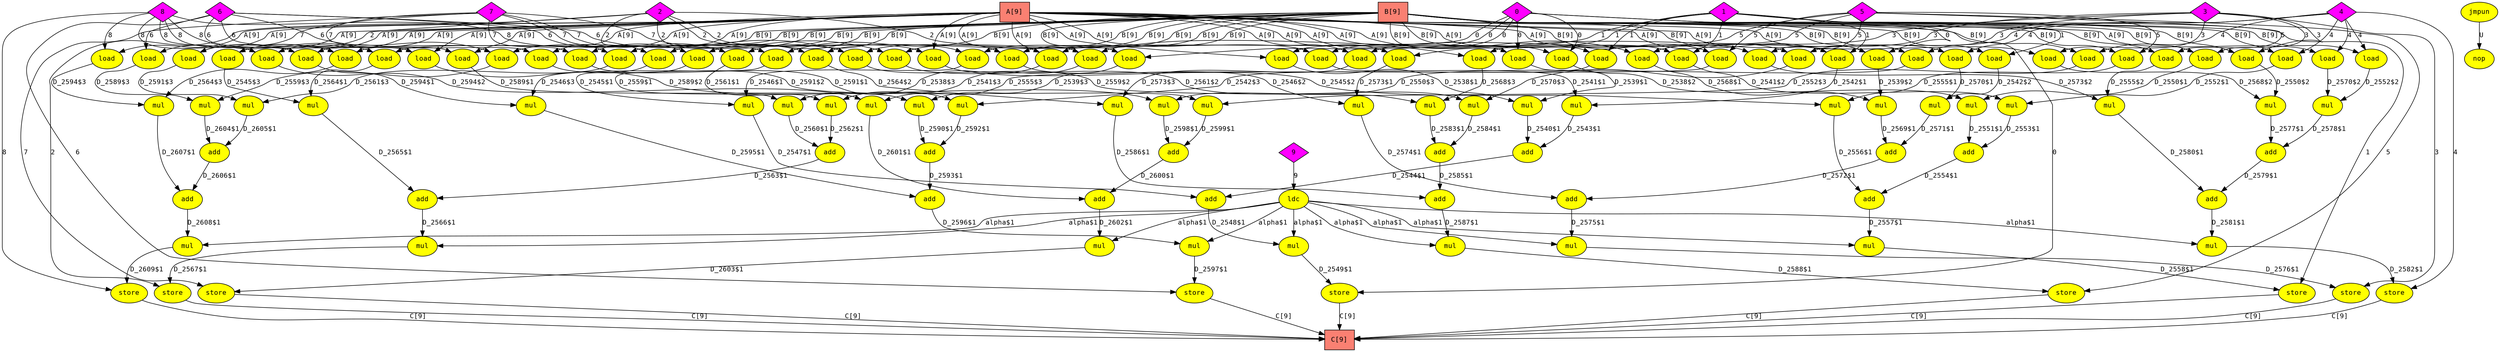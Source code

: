 digraph foo
{
  graph [rankdir="TB", nodesep = "0.175"];
  node [fontname="Courier", fontsize="12", style="filled"];
  edge [fontname="Courier", fontsize="12"];

  A  [label="A[9]", ntype="hwelem", argix="-1", dataspec="s32", bb="-1", shape="box", fillcolor="salmon"];
  B  [label="B[9]", ntype="hwelem", argix="-1", dataspec="s32", bb="-1", shape="box", fillcolor="salmon"];
  C  [label="C[9]", ntype="hwelem", argix="-1", dataspec="s32", bb="-1", shape="box", fillcolor="salmon"];
  add_102  [label="add", ntype="operation", argix="-1", dataspec="na", bb="1", shape="ellipse", fillcolor="yellow"];
  add_11  [label="add", ntype="operation", argix="-1", dataspec="na", bb="1", shape="ellipse", fillcolor="yellow"];
  add_111  [label="add", ntype="operation", argix="-1", dataspec="na", bb="1", shape="ellipse", fillcolor="yellow"];
  add_115  [label="add", ntype="operation", argix="-1", dataspec="na", bb="1", shape="ellipse", fillcolor="yellow"];
  add_20  [label="add", ntype="operation", argix="-1", dataspec="na", bb="1", shape="ellipse", fillcolor="yellow"];
  add_24  [label="add", ntype="operation", argix="-1", dataspec="na", bb="1", shape="ellipse", fillcolor="yellow"];
  add_33  [label="add", ntype="operation", argix="-1", dataspec="na", bb="1", shape="ellipse", fillcolor="yellow"];
  add_37  [label="add", ntype="operation", argix="-1", dataspec="na", bb="1", shape="ellipse", fillcolor="yellow"];
  add_46  [label="add", ntype="operation", argix="-1", dataspec="na", bb="1", shape="ellipse", fillcolor="yellow"];
  add_50  [label="add", ntype="operation", argix="-1", dataspec="na", bb="1", shape="ellipse", fillcolor="yellow"];
  add_59  [label="add", ntype="operation", argix="-1", dataspec="na", bb="1", shape="ellipse", fillcolor="yellow"];
  add_63  [label="add", ntype="operation", argix="-1", dataspec="na", bb="1", shape="ellipse", fillcolor="yellow"];
  add_7  [label="add", ntype="operation", argix="-1", dataspec="na", bb="1", shape="ellipse", fillcolor="yellow"];
  add_72  [label="add", ntype="operation", argix="-1", dataspec="na", bb="1", shape="ellipse", fillcolor="yellow"];
  add_76  [label="add", ntype="operation", argix="-1", dataspec="na", bb="1", shape="ellipse", fillcolor="yellow"];
  add_85  [label="add", ntype="operation", argix="-1", dataspec="na", bb="1", shape="ellipse", fillcolor="yellow"];
  add_89  [label="add", ntype="operation", argix="-1", dataspec="na", bb="1", shape="ellipse", fillcolor="yellow"];
  add_98  [label="add", ntype="operation", argix="-1", dataspec="na", bb="1", shape="ellipse", fillcolor="yellow"];
  cnst0  [label="0", ntype="constant", argix="-1", dataspec="s32", bb="-1", shape="diamond", fillcolor="magenta"];
  cnst1  [label="1", ntype="constant", argix="-1", dataspec="s32", bb="-1", shape="diamond", fillcolor="magenta"];
  cnst2  [label="2", ntype="constant", argix="-1", dataspec="s32", bb="-1", shape="diamond", fillcolor="magenta"];
  cnst3  [label="3", ntype="constant", argix="-1", dataspec="s32", bb="-1", shape="diamond", fillcolor="magenta"];
  cnst4  [label="4", ntype="constant", argix="-1", dataspec="s32", bb="-1", shape="diamond", fillcolor="magenta"];
  cnst5  [label="5", ntype="constant", argix="-1", dataspec="s32", bb="-1", shape="diamond", fillcolor="magenta"];
  cnst6  [label="6", ntype="constant", argix="-1", dataspec="s32", bb="-1", shape="diamond", fillcolor="magenta"];
  cnst7  [label="7", ntype="constant", argix="-1", dataspec="s32", bb="-1", shape="diamond", fillcolor="magenta"];
  cnst8  [label="8", ntype="constant", argix="-1", dataspec="s32", bb="-1", shape="diamond", fillcolor="magenta"];
  cnst9  [label="9", ntype="constant", argix="-1", dataspec="s32", bb="-1", shape="diamond", fillcolor="magenta"];
  jmpun_118  [label="jmpun", ntype="operation", argix="-1", dataspec="na", bb="1", shape="ellipse", fillcolor="yellow"];
  ldc_0  [label="ldc", ntype="operation", argix="-1", dataspec="na", bb="1", shape="ellipse", fillcolor="yellow"];
  load_1  [label="load", ntype="operation", argix="-1", dataspec="na", bb="1", shape="ellipse", fillcolor="yellow"];
  load_100  [label="load", ntype="operation", argix="-1", dataspec="na", bb="1", shape="ellipse", fillcolor="yellow"];
  load_105  [label="load", ntype="operation", argix="-1", dataspec="na", bb="1", shape="ellipse", fillcolor="yellow"];
  load_106  [label="load", ntype="operation", argix="-1", dataspec="na", bb="1", shape="ellipse", fillcolor="yellow"];
  load_108  [label="load", ntype="operation", argix="-1", dataspec="na", bb="1", shape="ellipse", fillcolor="yellow"];
  load_109  [label="load", ntype="operation", argix="-1", dataspec="na", bb="1", shape="ellipse", fillcolor="yellow"];
  load_112  [label="load", ntype="operation", argix="-1", dataspec="na", bb="1", shape="ellipse", fillcolor="yellow"];
  load_113  [label="load", ntype="operation", argix="-1", dataspec="na", bb="1", shape="ellipse", fillcolor="yellow"];
  load_14  [label="load", ntype="operation", argix="-1", dataspec="na", bb="1", shape="ellipse", fillcolor="yellow"];
  load_15  [label="load", ntype="operation", argix="-1", dataspec="na", bb="1", shape="ellipse", fillcolor="yellow"];
  load_17  [label="load", ntype="operation", argix="-1", dataspec="na", bb="1", shape="ellipse", fillcolor="yellow"];
  load_18  [label="load", ntype="operation", argix="-1", dataspec="na", bb="1", shape="ellipse", fillcolor="yellow"];
  load_2  [label="load", ntype="operation", argix="-1", dataspec="na", bb="1", shape="ellipse", fillcolor="yellow"];
  load_21  [label="load", ntype="operation", argix="-1", dataspec="na", bb="1", shape="ellipse", fillcolor="yellow"];
  load_22  [label="load", ntype="operation", argix="-1", dataspec="na", bb="1", shape="ellipse", fillcolor="yellow"];
  load_27  [label="load", ntype="operation", argix="-1", dataspec="na", bb="1", shape="ellipse", fillcolor="yellow"];
  load_28  [label="load", ntype="operation", argix="-1", dataspec="na", bb="1", shape="ellipse", fillcolor="yellow"];
  load_30  [label="load", ntype="operation", argix="-1", dataspec="na", bb="1", shape="ellipse", fillcolor="yellow"];
  load_31  [label="load", ntype="operation", argix="-1", dataspec="na", bb="1", shape="ellipse", fillcolor="yellow"];
  load_34  [label="load", ntype="operation", argix="-1", dataspec="na", bb="1", shape="ellipse", fillcolor="yellow"];
  load_35  [label="load", ntype="operation", argix="-1", dataspec="na", bb="1", shape="ellipse", fillcolor="yellow"];
  load_4  [label="load", ntype="operation", argix="-1", dataspec="na", bb="1", shape="ellipse", fillcolor="yellow"];
  load_40  [label="load", ntype="operation", argix="-1", dataspec="na", bb="1", shape="ellipse", fillcolor="yellow"];
  load_41  [label="load", ntype="operation", argix="-1", dataspec="na", bb="1", shape="ellipse", fillcolor="yellow"];
  load_43  [label="load", ntype="operation", argix="-1", dataspec="na", bb="1", shape="ellipse", fillcolor="yellow"];
  load_44  [label="load", ntype="operation", argix="-1", dataspec="na", bb="1", shape="ellipse", fillcolor="yellow"];
  load_47  [label="load", ntype="operation", argix="-1", dataspec="na", bb="1", shape="ellipse", fillcolor="yellow"];
  load_48  [label="load", ntype="operation", argix="-1", dataspec="na", bb="1", shape="ellipse", fillcolor="yellow"];
  load_5  [label="load", ntype="operation", argix="-1", dataspec="na", bb="1", shape="ellipse", fillcolor="yellow"];
  load_53  [label="load", ntype="operation", argix="-1", dataspec="na", bb="1", shape="ellipse", fillcolor="yellow"];
  load_54  [label="load", ntype="operation", argix="-1", dataspec="na", bb="1", shape="ellipse", fillcolor="yellow"];
  load_56  [label="load", ntype="operation", argix="-1", dataspec="na", bb="1", shape="ellipse", fillcolor="yellow"];
  load_57  [label="load", ntype="operation", argix="-1", dataspec="na", bb="1", shape="ellipse", fillcolor="yellow"];
  load_60  [label="load", ntype="operation", argix="-1", dataspec="na", bb="1", shape="ellipse", fillcolor="yellow"];
  load_61  [label="load", ntype="operation", argix="-1", dataspec="na", bb="1", shape="ellipse", fillcolor="yellow"];
  load_66  [label="load", ntype="operation", argix="-1", dataspec="na", bb="1", shape="ellipse", fillcolor="yellow"];
  load_67  [label="load", ntype="operation", argix="-1", dataspec="na", bb="1", shape="ellipse", fillcolor="yellow"];
  load_69  [label="load", ntype="operation", argix="-1", dataspec="na", bb="1", shape="ellipse", fillcolor="yellow"];
  load_70  [label="load", ntype="operation", argix="-1", dataspec="na", bb="1", shape="ellipse", fillcolor="yellow"];
  load_73  [label="load", ntype="operation", argix="-1", dataspec="na", bb="1", shape="ellipse", fillcolor="yellow"];
  load_74  [label="load", ntype="operation", argix="-1", dataspec="na", bb="1", shape="ellipse", fillcolor="yellow"];
  load_79  [label="load", ntype="operation", argix="-1", dataspec="na", bb="1", shape="ellipse", fillcolor="yellow"];
  load_8  [label="load", ntype="operation", argix="-1", dataspec="na", bb="1", shape="ellipse", fillcolor="yellow"];
  load_80  [label="load", ntype="operation", argix="-1", dataspec="na", bb="1", shape="ellipse", fillcolor="yellow"];
  load_82  [label="load", ntype="operation", argix="-1", dataspec="na", bb="1", shape="ellipse", fillcolor="yellow"];
  load_83  [label="load", ntype="operation", argix="-1", dataspec="na", bb="1", shape="ellipse", fillcolor="yellow"];
  load_86  [label="load", ntype="operation", argix="-1", dataspec="na", bb="1", shape="ellipse", fillcolor="yellow"];
  load_87  [label="load", ntype="operation", argix="-1", dataspec="na", bb="1", shape="ellipse", fillcolor="yellow"];
  load_9  [label="load", ntype="operation", argix="-1", dataspec="na", bb="1", shape="ellipse", fillcolor="yellow"];
  load_92  [label="load", ntype="operation", argix="-1", dataspec="na", bb="1", shape="ellipse", fillcolor="yellow"];
  load_93  [label="load", ntype="operation", argix="-1", dataspec="na", bb="1", shape="ellipse", fillcolor="yellow"];
  load_95  [label="load", ntype="operation", argix="-1", dataspec="na", bb="1", shape="ellipse", fillcolor="yellow"];
  load_96  [label="load", ntype="operation", argix="-1", dataspec="na", bb="1", shape="ellipse", fillcolor="yellow"];
  load_99  [label="load", ntype="operation", argix="-1", dataspec="na", bb="1", shape="ellipse", fillcolor="yellow"];
  mul_10  [label="mul", ntype="operation", argix="-1", dataspec="na", bb="1", shape="ellipse", fillcolor="yellow"];
  mul_101  [label="mul", ntype="operation", argix="-1", dataspec="na", bb="1", shape="ellipse", fillcolor="yellow"];
  mul_103  [label="mul", ntype="operation", argix="-1", dataspec="na", bb="1", shape="ellipse", fillcolor="yellow"];
  mul_107  [label="mul", ntype="operation", argix="-1", dataspec="na", bb="1", shape="ellipse", fillcolor="yellow"];
  mul_110  [label="mul", ntype="operation", argix="-1", dataspec="na", bb="1", shape="ellipse", fillcolor="yellow"];
  mul_114  [label="mul", ntype="operation", argix="-1", dataspec="na", bb="1", shape="ellipse", fillcolor="yellow"];
  mul_116  [label="mul", ntype="operation", argix="-1", dataspec="na", bb="1", shape="ellipse", fillcolor="yellow"];
  mul_12  [label="mul", ntype="operation", argix="-1", dataspec="na", bb="1", shape="ellipse", fillcolor="yellow"];
  mul_16  [label="mul", ntype="operation", argix="-1", dataspec="na", bb="1", shape="ellipse", fillcolor="yellow"];
  mul_19  [label="mul", ntype="operation", argix="-1", dataspec="na", bb="1", shape="ellipse", fillcolor="yellow"];
  mul_23  [label="mul", ntype="operation", argix="-1", dataspec="na", bb="1", shape="ellipse", fillcolor="yellow"];
  mul_25  [label="mul", ntype="operation", argix="-1", dataspec="na", bb="1", shape="ellipse", fillcolor="yellow"];
  mul_29  [label="mul", ntype="operation", argix="-1", dataspec="na", bb="1", shape="ellipse", fillcolor="yellow"];
  mul_3  [label="mul", ntype="operation", argix="-1", dataspec="na", bb="1", shape="ellipse", fillcolor="yellow"];
  mul_32  [label="mul", ntype="operation", argix="-1", dataspec="na", bb="1", shape="ellipse", fillcolor="yellow"];
  mul_36  [label="mul", ntype="operation", argix="-1", dataspec="na", bb="1", shape="ellipse", fillcolor="yellow"];
  mul_38  [label="mul", ntype="operation", argix="-1", dataspec="na", bb="1", shape="ellipse", fillcolor="yellow"];
  mul_42  [label="mul", ntype="operation", argix="-1", dataspec="na", bb="1", shape="ellipse", fillcolor="yellow"];
  mul_45  [label="mul", ntype="operation", argix="-1", dataspec="na", bb="1", shape="ellipse", fillcolor="yellow"];
  mul_49  [label="mul", ntype="operation", argix="-1", dataspec="na", bb="1", shape="ellipse", fillcolor="yellow"];
  mul_51  [label="mul", ntype="operation", argix="-1", dataspec="na", bb="1", shape="ellipse", fillcolor="yellow"];
  mul_55  [label="mul", ntype="operation", argix="-1", dataspec="na", bb="1", shape="ellipse", fillcolor="yellow"];
  mul_58  [label="mul", ntype="operation", argix="-1", dataspec="na", bb="1", shape="ellipse", fillcolor="yellow"];
  mul_6  [label="mul", ntype="operation", argix="-1", dataspec="na", bb="1", shape="ellipse", fillcolor="yellow"];
  mul_62  [label="mul", ntype="operation", argix="-1", dataspec="na", bb="1", shape="ellipse", fillcolor="yellow"];
  mul_64  [label="mul", ntype="operation", argix="-1", dataspec="na", bb="1", shape="ellipse", fillcolor="yellow"];
  mul_68  [label="mul", ntype="operation", argix="-1", dataspec="na", bb="1", shape="ellipse", fillcolor="yellow"];
  mul_71  [label="mul", ntype="operation", argix="-1", dataspec="na", bb="1", shape="ellipse", fillcolor="yellow"];
  mul_75  [label="mul", ntype="operation", argix="-1", dataspec="na", bb="1", shape="ellipse", fillcolor="yellow"];
  mul_77  [label="mul", ntype="operation", argix="-1", dataspec="na", bb="1", shape="ellipse", fillcolor="yellow"];
  mul_81  [label="mul", ntype="operation", argix="-1", dataspec="na", bb="1", shape="ellipse", fillcolor="yellow"];
  mul_84  [label="mul", ntype="operation", argix="-1", dataspec="na", bb="1", shape="ellipse", fillcolor="yellow"];
  mul_88  [label="mul", ntype="operation", argix="-1", dataspec="na", bb="1", shape="ellipse", fillcolor="yellow"];
  mul_90  [label="mul", ntype="operation", argix="-1", dataspec="na", bb="1", shape="ellipse", fillcolor="yellow"];
  mul_94  [label="mul", ntype="operation", argix="-1", dataspec="na", bb="1", shape="ellipse", fillcolor="yellow"];
  mul_97  [label="mul", ntype="operation", argix="-1", dataspec="na", bb="1", shape="ellipse", fillcolor="yellow"];
  nop_119  [label="nop", ntype="operation", argix="-1", dataspec="na", bb="2", shape="ellipse", fillcolor="yellow"];
  store_104  [label="store", ntype="operation", argix="-1", dataspec="na", bb="1", shape="ellipse", fillcolor="yellow"];
  store_117  [label="store", ntype="operation", argix="-1", dataspec="na", bb="1", shape="ellipse", fillcolor="yellow"];
  store_13  [label="store", ntype="operation", argix="-1", dataspec="na", bb="1", shape="ellipse", fillcolor="yellow"];
  store_26  [label="store", ntype="operation", argix="-1", dataspec="na", bb="1", shape="ellipse", fillcolor="yellow"];
  store_39  [label="store", ntype="operation", argix="-1", dataspec="na", bb="1", shape="ellipse", fillcolor="yellow"];
  store_52  [label="store", ntype="operation", argix="-1", dataspec="na", bb="1", shape="ellipse", fillcolor="yellow"];
  store_65  [label="store", ntype="operation", argix="-1", dataspec="na", bb="1", shape="ellipse", fillcolor="yellow"];
  store_78  [label="store", ntype="operation", argix="-1", dataspec="na", bb="1", shape="ellipse", fillcolor="yellow"];
  store_91  [label="store", ntype="operation", argix="-1", dataspec="na", bb="1", shape="ellipse", fillcolor="yellow"];

  A -> load_1  [label="A[9]", etype="D", vtype="localvar", order="1", argix="-1", dataspec="s32"];
  A -> load_105  [label="A[9]", etype="D", vtype="localvar", order="1", argix="-1", dataspec="s32"];
  A -> load_108  [label="A[9]", etype="D", vtype="localvar", order="1", argix="-1", dataspec="s32"];
  A -> load_112  [label="A[9]", etype="D", vtype="localvar", order="1", argix="-1", dataspec="s32"];
  A -> load_14  [label="A[9]", etype="D", vtype="localvar", order="1", argix="-1", dataspec="s32"];
  A -> load_17  [label="A[9]", etype="D", vtype="localvar", order="1", argix="-1", dataspec="s32"];
  A -> load_21  [label="A[9]", etype="D", vtype="localvar", order="1", argix="-1", dataspec="s32"];
  A -> load_27  [label="A[9]", etype="D", vtype="localvar", order="1", argix="-1", dataspec="s32"];
  A -> load_30  [label="A[9]", etype="D", vtype="localvar", order="1", argix="-1", dataspec="s32"];
  A -> load_34  [label="A[9]", etype="D", vtype="localvar", order="1", argix="-1", dataspec="s32"];
  A -> load_4  [label="A[9]", etype="D", vtype="localvar", order="1", argix="-1", dataspec="s32"];
  A -> load_40  [label="A[9]", etype="D", vtype="localvar", order="1", argix="-1", dataspec="s32"];
  A -> load_43  [label="A[9]", etype="D", vtype="localvar", order="1", argix="-1", dataspec="s32"];
  A -> load_47  [label="A[9]", etype="D", vtype="localvar", order="1", argix="-1", dataspec="s32"];
  A -> load_53  [label="A[9]", etype="D", vtype="localvar", order="1", argix="-1", dataspec="s32"];
  A -> load_56  [label="A[9]", etype="D", vtype="localvar", order="1", argix="-1", dataspec="s32"];
  A -> load_60  [label="A[9]", etype="D", vtype="localvar", order="1", argix="-1", dataspec="s32"];
  A -> load_66  [label="A[9]", etype="D", vtype="localvar", order="1", argix="-1", dataspec="s32"];
  A -> load_69  [label="A[9]", etype="D", vtype="localvar", order="1", argix="-1", dataspec="s32"];
  A -> load_73  [label="A[9]", etype="D", vtype="localvar", order="1", argix="-1", dataspec="s32"];
  A -> load_79  [label="A[9]", etype="D", vtype="localvar", order="1", argix="-1", dataspec="s32"];
  A -> load_8  [label="A[9]", etype="D", vtype="localvar", order="1", argix="-1", dataspec="s32"];
  A -> load_82  [label="A[9]", etype="D", vtype="localvar", order="1", argix="-1", dataspec="s32"];
  A -> load_86  [label="A[9]", etype="D", vtype="localvar", order="1", argix="-1", dataspec="s32"];
  A -> load_92  [label="A[9]", etype="D", vtype="localvar", order="1", argix="-1", dataspec="s32"];
  A -> load_95  [label="A[9]", etype="D", vtype="localvar", order="1", argix="-1", dataspec="s32"];
  A -> load_99  [label="A[9]", etype="D", vtype="localvar", order="1", argix="-1", dataspec="s32"];
  B -> load_100  [label="B[9]", etype="D", vtype="localvar", order="1", argix="-1", dataspec="s32"];
  B -> load_106  [label="B[9]", etype="D", vtype="localvar", order="1", argix="-1", dataspec="s32"];
  B -> load_109  [label="B[9]", etype="D", vtype="localvar", order="1", argix="-1", dataspec="s32"];
  B -> load_113  [label="B[9]", etype="D", vtype="localvar", order="1", argix="-1", dataspec="s32"];
  B -> load_15  [label="B[9]", etype="D", vtype="localvar", order="1", argix="-1", dataspec="s32"];
  B -> load_18  [label="B[9]", etype="D", vtype="localvar", order="1", argix="-1", dataspec="s32"];
  B -> load_2  [label="B[9]", etype="D", vtype="localvar", order="1", argix="-1", dataspec="s32"];
  B -> load_22  [label="B[9]", etype="D", vtype="localvar", order="1", argix="-1", dataspec="s32"];
  B -> load_28  [label="B[9]", etype="D", vtype="localvar", order="1", argix="-1", dataspec="s32"];
  B -> load_31  [label="B[9]", etype="D", vtype="localvar", order="1", argix="-1", dataspec="s32"];
  B -> load_35  [label="B[9]", etype="D", vtype="localvar", order="1", argix="-1", dataspec="s32"];
  B -> load_41  [label="B[9]", etype="D", vtype="localvar", order="1", argix="-1", dataspec="s32"];
  B -> load_44  [label="B[9]", etype="D", vtype="localvar", order="1", argix="-1", dataspec="s32"];
  B -> load_48  [label="B[9]", etype="D", vtype="localvar", order="1", argix="-1", dataspec="s32"];
  B -> load_5  [label="B[9]", etype="D", vtype="localvar", order="1", argix="-1", dataspec="s32"];
  B -> load_54  [label="B[9]", etype="D", vtype="localvar", order="1", argix="-1", dataspec="s32"];
  B -> load_57  [label="B[9]", etype="D", vtype="localvar", order="1", argix="-1", dataspec="s32"];
  B -> load_61  [label="B[9]", etype="D", vtype="localvar", order="1", argix="-1", dataspec="s32"];
  B -> load_67  [label="B[9]", etype="D", vtype="localvar", order="1", argix="-1", dataspec="s32"];
  B -> load_70  [label="B[9]", etype="D", vtype="localvar", order="1", argix="-1", dataspec="s32"];
  B -> load_74  [label="B[9]", etype="D", vtype="localvar", order="1", argix="-1", dataspec="s32"];
  B -> load_80  [label="B[9]", etype="D", vtype="localvar", order="1", argix="-1", dataspec="s32"];
  B -> load_83  [label="B[9]", etype="D", vtype="localvar", order="1", argix="-1", dataspec="s32"];
  B -> load_87  [label="B[9]", etype="D", vtype="localvar", order="1", argix="-1", dataspec="s32"];
  B -> load_9  [label="B[9]", etype="D", vtype="localvar", order="1", argix="-1", dataspec="s32"];
  B -> load_93  [label="B[9]", etype="D", vtype="localvar", order="1", argix="-1", dataspec="s32"];
  B -> load_96  [label="B[9]", etype="D", vtype="localvar", order="1", argix="-1", dataspec="s32"];
  add_102 -> mul_103  [label="D_2602$1", etype="D", vtype="localvar", order="1", argix="-1", dataspec="s32"];
  add_111 -> add_115  [label="D_2606$1", etype="D", vtype="localvar", order="1", argix="-1", dataspec="s32"];
  add_115 -> mul_116  [label="D_2608$1", etype="D", vtype="localvar", order="1", argix="-1", dataspec="s32"];
  add_11 -> mul_12  [label="D_2548$1", etype="D", vtype="localvar", order="1", argix="-1", dataspec="s32"];
  add_20 -> add_24  [label="D_2554$1", etype="D", vtype="localvar", order="1", argix="-1", dataspec="s32"];
  add_24 -> mul_25  [label="D_2557$1", etype="D", vtype="localvar", order="1", argix="-1", dataspec="s32"];
  add_33 -> add_37  [label="D_2563$1", etype="D", vtype="localvar", order="1", argix="-1", dataspec="s32"];
  add_37 -> mul_38  [label="D_2566$1", etype="D", vtype="localvar", order="1", argix="-1", dataspec="s32"];
  add_46 -> add_50  [label="D_2572$1", etype="D", vtype="localvar", order="1", argix="-1", dataspec="s32"];
  add_50 -> mul_51  [label="D_2575$1", etype="D", vtype="localvar", order="1", argix="-1", dataspec="s32"];
  add_59 -> add_63  [label="D_2579$1", etype="D", vtype="localvar", order="1", argix="-1", dataspec="s32"];
  add_63 -> mul_64  [label="D_2581$1", etype="D", vtype="localvar", order="1", argix="-1", dataspec="s32"];
  add_72 -> add_76  [label="D_2585$1", etype="D", vtype="localvar", order="1", argix="-1", dataspec="s32"];
  add_76 -> mul_77  [label="D_2587$1", etype="D", vtype="localvar", order="1", argix="-1", dataspec="s32"];
  add_7 -> add_11  [label="D_2544$1", etype="D", vtype="localvar", order="1", argix="-1", dataspec="s32"];
  add_85 -> add_89  [label="D_2593$1", etype="D", vtype="localvar", order="1", argix="-1", dataspec="s32"];
  add_89 -> mul_90  [label="D_2596$1", etype="D", vtype="localvar", order="1", argix="-1", dataspec="s32"];
  add_98 -> add_102  [label="D_2600$1", etype="D", vtype="localvar", order="1", argix="-1", dataspec="s32"];
  cnst0 -> load_1  [label="0", etype="D", vtype="globalvar", order="2", argix="-1", dataspec="s32"];
  cnst0 -> load_14  [label="0", etype="D", vtype="globalvar", order="2", argix="-1", dataspec="s32"];
  cnst0 -> load_2  [label="0", etype="D", vtype="globalvar", order="2", argix="-1", dataspec="s32"];
  cnst0 -> load_27  [label="0", etype="D", vtype="globalvar", order="2", argix="-1", dataspec="s32"];
  cnst0 -> load_41  [label="0", etype="D", vtype="globalvar", order="2", argix="-1", dataspec="s32"];
  cnst0 -> load_80  [label="0", etype="D", vtype="globalvar", order="2", argix="-1", dataspec="s32"];
  cnst0 -> store_13  [label="0", etype="D", vtype="globalvar", order="2", argix="-1", dataspec="s32"];
  cnst1 -> load_17  [label="1", etype="D", vtype="globalvar", order="2", argix="-1", dataspec="s32"];
  cnst1 -> load_30  [label="1", etype="D", vtype="globalvar", order="2", argix="-1", dataspec="s32"];
  cnst1 -> load_4  [label="1", etype="D", vtype="globalvar", order="2", argix="-1", dataspec="s32"];
  cnst1 -> load_44  [label="1", etype="D", vtype="globalvar", order="2", argix="-1", dataspec="s32"];
  cnst1 -> load_5  [label="1", etype="D", vtype="globalvar", order="2", argix="-1", dataspec="s32"];
  cnst1 -> load_83  [label="1", etype="D", vtype="globalvar", order="2", argix="-1", dataspec="s32"];
  cnst1 -> store_26  [label="1", etype="D", vtype="globalvar", order="2", argix="-1", dataspec="s32"];
  cnst2 -> load_21  [label="2", etype="D", vtype="globalvar", order="2", argix="-1", dataspec="s32"];
  cnst2 -> load_34  [label="2", etype="D", vtype="globalvar", order="2", argix="-1", dataspec="s32"];
  cnst2 -> load_48  [label="2", etype="D", vtype="globalvar", order="2", argix="-1", dataspec="s32"];
  cnst2 -> load_8  [label="2", etype="D", vtype="globalvar", order="2", argix="-1", dataspec="s32"];
  cnst2 -> load_87  [label="2", etype="D", vtype="globalvar", order="2", argix="-1", dataspec="s32"];
  cnst2 -> load_9  [label="2", etype="D", vtype="globalvar", order="2", argix="-1", dataspec="s32"];
  cnst2 -> store_39  [label="2", etype="D", vtype="globalvar", order="2", argix="-1", dataspec="s32"];
  cnst3 -> load_15  [label="3", etype="D", vtype="globalvar", order="2", argix="-1", dataspec="s32"];
  cnst3 -> load_40  [label="3", etype="D", vtype="globalvar", order="2", argix="-1", dataspec="s32"];
  cnst3 -> load_53  [label="3", etype="D", vtype="globalvar", order="2", argix="-1", dataspec="s32"];
  cnst3 -> load_54  [label="3", etype="D", vtype="globalvar", order="2", argix="-1", dataspec="s32"];
  cnst3 -> load_66  [label="3", etype="D", vtype="globalvar", order="2", argix="-1", dataspec="s32"];
  cnst3 -> load_93  [label="3", etype="D", vtype="globalvar", order="2", argix="-1", dataspec="s32"];
  cnst3 -> store_52  [label="3", etype="D", vtype="globalvar", order="2", argix="-1", dataspec="s32"];
  cnst4 -> load_18  [label="4", etype="D", vtype="globalvar", order="2", argix="-1", dataspec="s32"];
  cnst4 -> load_43  [label="4", etype="D", vtype="globalvar", order="2", argix="-1", dataspec="s32"];
  cnst4 -> load_56  [label="4", etype="D", vtype="globalvar", order="2", argix="-1", dataspec="s32"];
  cnst4 -> load_57  [label="4", etype="D", vtype="globalvar", order="2", argix="-1", dataspec="s32"];
  cnst4 -> load_69  [label="4", etype="D", vtype="globalvar", order="2", argix="-1", dataspec="s32"];
  cnst4 -> load_96  [label="4", etype="D", vtype="globalvar", order="2", argix="-1", dataspec="s32"];
  cnst4 -> store_65  [label="4", etype="D", vtype="globalvar", order="2", argix="-1", dataspec="s32"];
  cnst5 -> load_100  [label="5", etype="D", vtype="globalvar", order="2", argix="-1", dataspec="s32"];
  cnst5 -> load_22  [label="5", etype="D", vtype="globalvar", order="2", argix="-1", dataspec="s32"];
  cnst5 -> load_47  [label="5", etype="D", vtype="globalvar", order="2", argix="-1", dataspec="s32"];
  cnst5 -> load_60  [label="5", etype="D", vtype="globalvar", order="2", argix="-1", dataspec="s32"];
  cnst5 -> load_61  [label="5", etype="D", vtype="globalvar", order="2", argix="-1", dataspec="s32"];
  cnst5 -> load_73  [label="5", etype="D", vtype="globalvar", order="2", argix="-1", dataspec="s32"];
  cnst5 -> store_78  [label="5", etype="D", vtype="globalvar", order="2", argix="-1", dataspec="s32"];
  cnst6 -> load_105  [label="6", etype="D", vtype="globalvar", order="2", argix="-1", dataspec="s32"];
  cnst6 -> load_106  [label="6", etype="D", vtype="globalvar", order="2", argix="-1", dataspec="s32"];
  cnst6 -> load_28  [label="6", etype="D", vtype="globalvar", order="2", argix="-1", dataspec="s32"];
  cnst6 -> load_67  [label="6", etype="D", vtype="globalvar", order="2", argix="-1", dataspec="s32"];
  cnst6 -> load_79  [label="6", etype="D", vtype="globalvar", order="2", argix="-1", dataspec="s32"];
  cnst6 -> load_92  [label="6", etype="D", vtype="globalvar", order="2", argix="-1", dataspec="s32"];
  cnst6 -> store_91  [label="6", etype="D", vtype="globalvar", order="2", argix="-1", dataspec="s32"];
  cnst7 -> load_108  [label="7", etype="D", vtype="globalvar", order="2", argix="-1", dataspec="s32"];
  cnst7 -> load_109  [label="7", etype="D", vtype="globalvar", order="2", argix="-1", dataspec="s32"];
  cnst7 -> load_31  [label="7", etype="D", vtype="globalvar", order="2", argix="-1", dataspec="s32"];
  cnst7 -> load_70  [label="7", etype="D", vtype="globalvar", order="2", argix="-1", dataspec="s32"];
  cnst7 -> load_82  [label="7", etype="D", vtype="globalvar", order="2", argix="-1", dataspec="s32"];
  cnst7 -> load_95  [label="7", etype="D", vtype="globalvar", order="2", argix="-1", dataspec="s32"];
  cnst7 -> store_104  [label="7", etype="D", vtype="globalvar", order="2", argix="-1", dataspec="s32"];
  cnst8 -> load_112  [label="8", etype="D", vtype="globalvar", order="2", argix="-1", dataspec="s32"];
  cnst8 -> load_113  [label="8", etype="D", vtype="globalvar", order="2", argix="-1", dataspec="s32"];
  cnst8 -> load_35  [label="8", etype="D", vtype="globalvar", order="2", argix="-1", dataspec="s32"];
  cnst8 -> load_74  [label="8", etype="D", vtype="globalvar", order="2", argix="-1", dataspec="s32"];
  cnst8 -> load_86  [label="8", etype="D", vtype="globalvar", order="2", argix="-1", dataspec="s32"];
  cnst8 -> load_99  [label="8", etype="D", vtype="globalvar", order="2", argix="-1", dataspec="s32"];
  cnst8 -> store_117  [label="8", etype="D", vtype="globalvar", order="2", argix="-1", dataspec="s32"];
  cnst9 -> ldc_0  [label="9", etype="D", vtype="globalvar", order="1", argix="-1", dataspec="s32"];
  jmpun_118 -> nop_119  [label="U", etype="U", order="1", argix="-1", dataspec="u1"];
  ldc_0 -> mul_103  [label="alpha$1", etype="D", vtype="localvar", order="2", argix="-1", dataspec="s32"];
  ldc_0 -> mul_116  [label="alpha$1", etype="D", vtype="localvar", order="2", argix="-1", dataspec="s32"];
  ldc_0 -> mul_12  [label="alpha$1", etype="D", vtype="localvar", order="2", argix="-1", dataspec="s32"];
  ldc_0 -> mul_25  [label="alpha$1", etype="D", vtype="localvar", order="2", argix="-1", dataspec="s32"];
  ldc_0 -> mul_38  [label="alpha$1", etype="D", vtype="localvar", order="2", argix="-1", dataspec="s32"];
  ldc_0 -> mul_51  [label="alpha$1", etype="D", vtype="localvar", order="2", argix="-1", dataspec="s32"];
  ldc_0 -> mul_64  [label="alpha$1", etype="D", vtype="localvar", order="2", argix="-1", dataspec="s32"];
  ldc_0 -> mul_77  [label="alpha$1", etype="D", vtype="localvar", order="2", argix="-1", dataspec="s32"];
  ldc_0 -> mul_90  [label="alpha$1", etype="D", vtype="localvar", order="2", argix="-1", dataspec="s32"];
  load_100 -> mul_101  [label="D_2555$3", etype="D", vtype="localvar", order="2", argix="-1", dataspec="s32"];
  load_105 -> mul_107  [label="D_2589$3", etype="D", vtype="localvar", order="1", argix="-1", dataspec="s32"];
  load_106 -> mul_107  [label="D_2559$3", etype="D", vtype="localvar", order="2", argix="-1", dataspec="s32"];
  load_108 -> mul_110  [label="D_2591$3", etype="D", vtype="localvar", order="1", argix="-1", dataspec="s32"];
  load_109 -> mul_110  [label="D_2561$3", etype="D", vtype="localvar", order="2", argix="-1", dataspec="s32"];
  load_112 -> mul_114  [label="D_2594$3", etype="D", vtype="localvar", order="1", argix="-1", dataspec="s32"];
  load_113 -> mul_114  [label="D_2564$3", etype="D", vtype="localvar", order="2", argix="-1", dataspec="s32"];
  load_14 -> mul_16  [label="D_2538$2", etype="D", vtype="localvar", order="1", argix="-1", dataspec="s32"];
  load_15 -> mul_16  [label="D_2550$1", etype="D", vtype="localvar", order="2", argix="-1", dataspec="s32"];
  load_17 -> mul_19  [label="D_2541$2", etype="D", vtype="localvar", order="1", argix="-1", dataspec="s32"];
  load_18 -> mul_19  [label="D_2552$1", etype="D", vtype="localvar", order="2", argix="-1", dataspec="s32"];
  load_1 -> mul_3  [label="D_2538$1", etype="D", vtype="localvar", order="1", argix="-1", dataspec="s32"];
  load_21 -> mul_23  [label="D_2545$2", etype="D", vtype="localvar", order="1", argix="-1", dataspec="s32"];
  load_22 -> mul_23  [label="D_2555$1", etype="D", vtype="localvar", order="2", argix="-1", dataspec="s32"];
  load_27 -> mul_29  [label="D_2538$3", etype="D", vtype="localvar", order="1", argix="-1", dataspec="s32"];
  load_28 -> mul_29  [label="D_2559$1", etype="D", vtype="localvar", order="2", argix="-1", dataspec="s32"];
  load_2 -> mul_3  [label="D_2539$1", etype="D", vtype="localvar", order="2", argix="-1", dataspec="s32"];
  load_30 -> mul_32  [label="D_2541$3", etype="D", vtype="localvar", order="1", argix="-1", dataspec="s32"];
  load_31 -> mul_32  [label="D_2561$1", etype="D", vtype="localvar", order="2", argix="-1", dataspec="s32"];
  load_34 -> mul_36  [label="D_2545$3", etype="D", vtype="localvar", order="1", argix="-1", dataspec="s32"];
  load_35 -> mul_36  [label="D_2564$1", etype="D", vtype="localvar", order="2", argix="-1", dataspec="s32"];
  load_40 -> mul_42  [label="D_2568$1", etype="D", vtype="localvar", order="1", argix="-1", dataspec="s32"];
  load_41 -> mul_42  [label="D_2539$2", etype="D", vtype="localvar", order="2", argix="-1", dataspec="s32"];
  load_43 -> mul_45  [label="D_2570$1", etype="D", vtype="localvar", order="1", argix="-1", dataspec="s32"];
  load_44 -> mul_45  [label="D_2542$2", etype="D", vtype="localvar", order="2", argix="-1", dataspec="s32"];
  load_47 -> mul_49  [label="D_2573$1", etype="D", vtype="localvar", order="1", argix="-1", dataspec="s32"];
  load_48 -> mul_49  [label="D_2546$2", etype="D", vtype="localvar", order="2", argix="-1", dataspec="s32"];
  load_4 -> mul_6  [label="D_2541$1", etype="D", vtype="localvar", order="1", argix="-1", dataspec="s32"];
  load_53 -> mul_55  [label="D_2568$2", etype="D", vtype="localvar", order="1", argix="-1", dataspec="s32"];
  load_54 -> mul_55  [label="D_2550$2", etype="D", vtype="localvar", order="2", argix="-1", dataspec="s32"];
  load_56 -> mul_58  [label="D_2570$2", etype="D", vtype="localvar", order="1", argix="-1", dataspec="s32"];
  load_57 -> mul_58  [label="D_2552$2", etype="D", vtype="localvar", order="2", argix="-1", dataspec="s32"];
  load_5 -> mul_6  [label="D_2542$1", etype="D", vtype="localvar", order="2", argix="-1", dataspec="s32"];
  load_60 -> mul_62  [label="D_2573$2", etype="D", vtype="localvar", order="1", argix="-1", dataspec="s32"];
  load_61 -> mul_62  [label="D_2555$2", etype="D", vtype="localvar", order="2", argix="-1", dataspec="s32"];
  load_66 -> mul_68  [label="D_2568$3", etype="D", vtype="localvar", order="1", argix="-1", dataspec="s32"];
  load_67 -> mul_68  [label="D_2559$2", etype="D", vtype="localvar", order="2", argix="-1", dataspec="s32"];
  load_69 -> mul_71  [label="D_2570$3", etype="D", vtype="localvar", order="1", argix="-1", dataspec="s32"];
  load_70 -> mul_71  [label="D_2561$2", etype="D", vtype="localvar", order="2", argix="-1", dataspec="s32"];
  load_73 -> mul_75  [label="D_2573$3", etype="D", vtype="localvar", order="1", argix="-1", dataspec="s32"];
  load_74 -> mul_75  [label="D_2564$2", etype="D", vtype="localvar", order="2", argix="-1", dataspec="s32"];
  load_79 -> mul_81  [label="D_2589$1", etype="D", vtype="localvar", order="1", argix="-1", dataspec="s32"];
  load_80 -> mul_81  [label="D_2539$3", etype="D", vtype="localvar", order="2", argix="-1", dataspec="s32"];
  load_82 -> mul_84  [label="D_2591$1", etype="D", vtype="localvar", order="1", argix="-1", dataspec="s32"];
  load_83 -> mul_84  [label="D_2542$3", etype="D", vtype="localvar", order="2", argix="-1", dataspec="s32"];
  load_86 -> mul_88  [label="D_2594$1", etype="D", vtype="localvar", order="1", argix="-1", dataspec="s32"];
  load_87 -> mul_88  [label="D_2546$3", etype="D", vtype="localvar", order="2", argix="-1", dataspec="s32"];
  load_8 -> mul_10  [label="D_2545$1", etype="D", vtype="localvar", order="1", argix="-1", dataspec="s32"];
  load_92 -> mul_94  [label="D_2589$2", etype="D", vtype="localvar", order="1", argix="-1", dataspec="s32"];
  load_93 -> mul_94  [label="D_2550$3", etype="D", vtype="localvar", order="2", argix="-1", dataspec="s32"];
  load_95 -> mul_97  [label="D_2591$2", etype="D", vtype="localvar", order="1", argix="-1", dataspec="s32"];
  load_96 -> mul_97  [label="D_2552$3", etype="D", vtype="localvar", order="2", argix="-1", dataspec="s32"];
  load_99 -> mul_101  [label="D_2594$2", etype="D", vtype="localvar", order="1", argix="-1", dataspec="s32"];
  load_9 -> mul_10  [label="D_2546$1", etype="D", vtype="localvar", order="2", argix="-1", dataspec="s32"];
  mul_101 -> add_102  [label="D_2601$1", etype="D", vtype="localvar", order="2", argix="-1", dataspec="s32"];
  mul_103 -> store_104  [label="D_2603$1", etype="D", vtype="localvar", order="1", argix="-1", dataspec="s32"];
  mul_107 -> add_111  [label="D_2604$1", etype="D", vtype="localvar", order="1", argix="-1", dataspec="s32"];
  mul_10 -> add_11  [label="D_2547$1", etype="D", vtype="localvar", order="2", argix="-1", dataspec="s32"];
  mul_110 -> add_111  [label="D_2605$1", etype="D", vtype="localvar", order="2", argix="-1", dataspec="s32"];
  mul_114 -> add_115  [label="D_2607$1", etype="D", vtype="localvar", order="2", argix="-1", dataspec="s32"];
  mul_116 -> store_117  [label="D_2609$1", etype="D", vtype="localvar", order="1", argix="-1", dataspec="s32"];
  mul_12 -> store_13  [label="D_2549$1", etype="D", vtype="localvar", order="1", argix="-1", dataspec="s32"];
  mul_16 -> add_20  [label="D_2551$1", etype="D", vtype="localvar", order="1", argix="-1", dataspec="s32"];
  mul_19 -> add_20  [label="D_2553$1", etype="D", vtype="localvar", order="2", argix="-1", dataspec="s32"];
  mul_23 -> add_24  [label="D_2556$1", etype="D", vtype="localvar", order="2", argix="-1", dataspec="s32"];
  mul_25 -> store_26  [label="D_2558$1", etype="D", vtype="localvar", order="1", argix="-1", dataspec="s32"];
  mul_29 -> add_33  [label="D_2560$1", etype="D", vtype="localvar", order="1", argix="-1", dataspec="s32"];
  mul_32 -> add_33  [label="D_2562$1", etype="D", vtype="localvar", order="2", argix="-1", dataspec="s32"];
  mul_36 -> add_37  [label="D_2565$1", etype="D", vtype="localvar", order="2", argix="-1", dataspec="s32"];
  mul_38 -> store_39  [label="D_2567$1", etype="D", vtype="localvar", order="1", argix="-1", dataspec="s32"];
  mul_3 -> add_7  [label="D_2540$1", etype="D", vtype="localvar", order="1", argix="-1", dataspec="s32"];
  mul_42 -> add_46  [label="D_2569$1", etype="D", vtype="localvar", order="1", argix="-1", dataspec="s32"];
  mul_45 -> add_46  [label="D_2571$1", etype="D", vtype="localvar", order="2", argix="-1", dataspec="s32"];
  mul_49 -> add_50  [label="D_2574$1", etype="D", vtype="localvar", order="2", argix="-1", dataspec="s32"];
  mul_51 -> store_52  [label="D_2576$1", etype="D", vtype="localvar", order="1", argix="-1", dataspec="s32"];
  mul_55 -> add_59  [label="D_2577$1", etype="D", vtype="localvar", order="1", argix="-1", dataspec="s32"];
  mul_58 -> add_59  [label="D_2578$1", etype="D", vtype="localvar", order="2", argix="-1", dataspec="s32"];
  mul_62 -> add_63  [label="D_2580$1", etype="D", vtype="localvar", order="2", argix="-1", dataspec="s32"];
  mul_64 -> store_65  [label="D_2582$1", etype="D", vtype="localvar", order="1", argix="-1", dataspec="s32"];
  mul_68 -> add_72  [label="D_2583$1", etype="D", vtype="localvar", order="1", argix="-1", dataspec="s32"];
  mul_6 -> add_7  [label="D_2543$1", etype="D", vtype="localvar", order="2", argix="-1", dataspec="s32"];
  mul_71 -> add_72  [label="D_2584$1", etype="D", vtype="localvar", order="2", argix="-1", dataspec="s32"];
  mul_75 -> add_76  [label="D_2586$1", etype="D", vtype="localvar", order="2", argix="-1", dataspec="s32"];
  mul_77 -> store_78  [label="D_2588$1", etype="D", vtype="localvar", order="1", argix="-1", dataspec="s32"];
  mul_81 -> add_85  [label="D_2590$1", etype="D", vtype="localvar", order="1", argix="-1", dataspec="s32"];
  mul_84 -> add_85  [label="D_2592$1", etype="D", vtype="localvar", order="2", argix="-1", dataspec="s32"];
  mul_88 -> add_89  [label="D_2595$1", etype="D", vtype="localvar", order="2", argix="-1", dataspec="s32"];
  mul_90 -> store_91  [label="D_2597$1", etype="D", vtype="localvar", order="1", argix="-1", dataspec="s32"];
  mul_94 -> add_98  [label="D_2598$1", etype="D", vtype="localvar", order="1", argix="-1", dataspec="s32"];
  mul_97 -> add_98  [label="D_2599$1", etype="D", vtype="localvar", order="2", argix="-1", dataspec="s32"];
  store_104 -> C  [label="C[9]", etype="D", vtype="localvar", order="1", argix="-1", dataspec="s32"];
  store_117 -> C  [label="C[9]", etype="D", vtype="localvar", order="1", argix="-1", dataspec="s32"];
  store_13 -> C  [label="C[9]", etype="D", vtype="localvar", order="1", argix="-1", dataspec="s32"];
  store_26 -> C  [label="C[9]", etype="D", vtype="localvar", order="1", argix="-1", dataspec="s32"];
  store_39 -> C  [label="C[9]", etype="D", vtype="localvar", order="1", argix="-1", dataspec="s32"];
  store_52 -> C  [label="C[9]", etype="D", vtype="localvar", order="1", argix="-1", dataspec="s32"];
  store_65 -> C  [label="C[9]", etype="D", vtype="localvar", order="1", argix="-1", dataspec="s32"];
  store_78 -> C  [label="C[9]", etype="D", vtype="localvar", order="1", argix="-1", dataspec="s32"];
  store_91 -> C  [label="C[9]", etype="D", vtype="localvar", order="1", argix="-1", dataspec="s32"];

}
